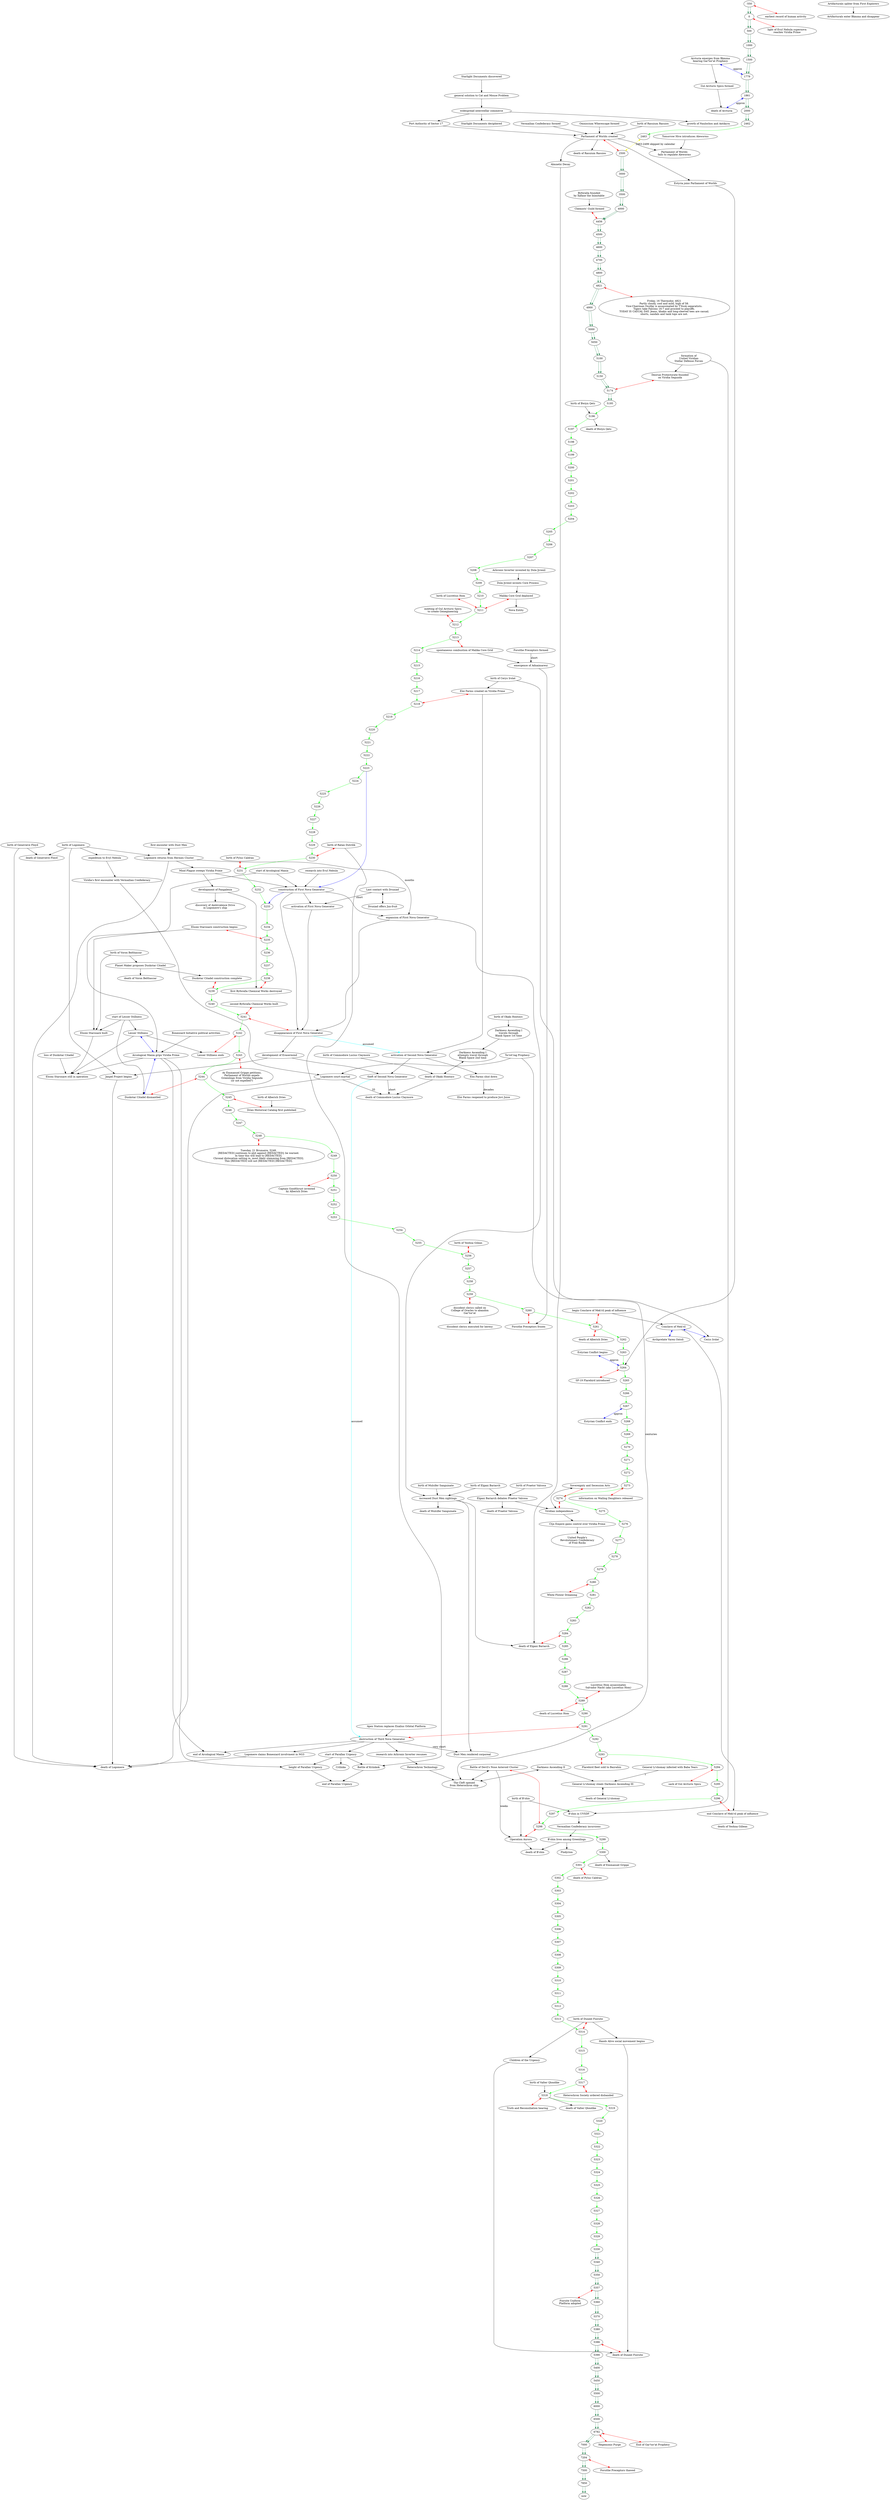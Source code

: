digraph viridia
{
// specific years mentioned, and all years within interesting ranges; use
// "green" for adjacent years and a different shade and a double line when
// we skip years; since we use "red" for specifying exact years, we use
// yellow (green + red) for the year numbers which are the same
-550->0->500->1000->1500->1779->1861->2000->2462 [color="seagreen4"]
-550->0->500->1000->1500->1779->1861->2000->2462 [color="seagreen4"]
2462->2463 [color="green"]
2463->2500 [dir="both" color="yellow" label="2463-2499 skipped by calendar"]
2500->3000->3500->4000->4456 [color="seagreen4"]
2500->3000->3500->4000->4456 [color="seagreen4"]
4456->4500->4600->4700->4800->4821->4900->5000 [color="seagreen4"]
4456->4500->4600->4700->4800->4821->4900->5000 [color="seagreen4"]
5000->5050->5100->5150->5174->5195 [color="seagreen4"]
5000->5050->5100->5150->5174->5195 [color="seagreen4"]
5195->5196->5197->5198->5199->5200 [color="green"]
5200->5201->5202->5203->5204->5205->5206->5207->5208->5209->5210 [color="green"]
5210->5211->5212->5213->5214->5215->5216->5217->5218->5219->5220 [color="green"]
5220->5221->5222->5223->5224->5225->5226->5227->5228->5229->5230 [color="green"]
5230->5231->5232->5233->5234->5235->5236->5237->5238->5239->5240 [color="green"]
5240->5241->5242->5243->5244->5245->5246->5247->5248->5249->5250 [color="green"]
5250->5251->5252->5253->5254->5255->5256->5257->5258->5259->5260 [color="green"]
5260->5261->5262->5263->5264->5265->5266->5267->5268->5269->5270 [color="green"]
5270->5271->5272->5273->5274->5275->5276->5277->5278->5279->5280 [color="green"]
5280->5281->5282->5283->5284->5285->5286->5287->5288->5289->5290 [color="green"]
5290->5291->5292->5293->5294->5295->5296->5297->5298->5299->5300 [color="green"]
5300->5301->5302->5303->5304->5305->5306->5307->5308->5309->5310 [color="green"]
5310->5311->5312->5313->5314->5315->5316->5317->5318->5319->5320 [color="green"]
5320->5321->5322->5323->5324->5325->5326->5327->5328->5329->5330 [color="green"]
5330->5340->5350->5357->5360->5370->5380->5386->5390->5400 [color="seagreen4"]
5330->5340->5350->5357->5360->5370->5380->5386->5390->5400 [color="seagreen4"]
5400->5450->5500->6000->6500->6782->7000 [color="seagreen4"]
5400->5450->5500->6000->6500->6782->7000 [color="seagreen4"]
7000->7204->7500->7850->"now" [color="seagreen4"]
7000->7204->7500->7850->"now" [color="seagreen4"]

"dest NG3" [label="destruction of Third Nova Generator"]

// [[Welcome]]
"dest NG3" -> "start of Parallax Urgency"
//// Now redundant to say "start is before end"
//"start of Parallax Urgency" -> "end of Parallax Urgency"

// [[Achronic Inverter]]
//// We do know that "Achronic Inverter invented by Dula Jyrexil" comes
//// before "dest NG3" from this article, but from [[Core Process]], we
//// know that it also comes before the First Nova Generator.  Since NG1
//// is before NG3, we choose to simplify our graph by removing the line
//// to NG3, as it (now) provides no useful additional information.

//"Achronic Inverter invented by Dula Jyrexil" -> "dest NG3"
"dest NG3" -> "research into Achronic Inverter resumes" -> "Heterochron Technology"

// [[Adnaimareui]]
"Malika Core Grid destroyed" [label="spontaneous combustion of Malika Core Grid"]
// this is now redundant, since we have specific dates for both events
//"Deorsai Protectorate founded" -> "Malika Core Grid destroyed"
"Malika Core Grid destroyed" -> "emergence of Adnaimareui"

// [[Aleworms]]
"Parliament-Aleworms" [label="Parliament of Worlds\nfails to regulate Aleworms"]
"Tomorrow Hive introduces Aleworms" -> "Parliament-Aleworms"
"Parliament of Worlds created" -> "Parliament-Aleworms"

// [[Almnetic Decay]]
//"collapse of Almnetic Empire"
"Almnetic Decay"

// [[Ambivalence Drive]]
"birth of Logomere" -> "Logomere returns from Hermes Cluster" -> "death of Logomere"
"Logomere returns from Hermes Cluster" -> "Mind Plague sweeps Viridia Prime" -> "development of Fangalexia" -> "discovery of Ambivalence Drive\nin Logomere's ship"

// [[Apex Station]]
"Apex Station replaces Exalius Orbital Platform" -> "dest NG3"
// [[Hands Alive]] gives us a date for OA, so this is redundant:
// "dest NG3" -> "Operation Aurora"

// [[Arcological Mania]]
"Arcological Mania" [label="Arcological Mania grips Viridia Prime"]
// REVIEW
"Lesser Stillness" -> "Arcological Mania" [dir="both" color="blue"]
// [[Arcological Mania]] references "loss of Duskstar Citadel", but
// [[Duskstar citadel]] refers to it as "Duskstar Citadel dismantled"
"Arcological Mania" -> "Duskstar Citadel dismantled" [dir="both" color="blue"]
"start of Lesser Stillness" -> "Duskstar Citadel dismantled"

"Lesser Stillness" -> "Elsoni Starsnare still in operation"
"Arcological Mania" -> "Elsoni Starsnare still in operation"
"loss of Duskstar Citadel" -> "Elsoni Starsnare still in operation"

// [[Arcturianism]]
"Arcturia emerges" [label="Arcturia emerges from Bkmma\nbearing Gar'tor'at Prophecy"]
// This line is redundant (due to having approximate years and due to
// having "Gul Arcturis Spicu formed" between them)
//"Arcturia emerges" -> "death of Arcturia"

//// Since we now have approximate years for each of these (exact year for
//// dest NG3), we no long need the lines indicating duration

//"Arcturia emerges" -> "dest NG3" [label="~3500" color="blue"]
//"dest NG3" -> "End of Gar'tor'at Prophecy" [label="~1500" color="blue"]

// [[Artifacturals]]
"Artifacturals spliter from First Explorers" -> "Artifacturals enter Bkmma and disappear"

// [[Ascacian Wastes]]

// [[Astrogation]]
"Starlight Documents discovered" -> "general solution to Cat and Mouse Problem" -> "widespread interstellar commerce" -> "Starlight Documents deciphered"
"widespread interstellar commerce" -> "growth of Naulochos and Antikyra"
"widespread interstellar commerce" -> "Port Authority of Sector 17"

######


// [[B'shin]]
"UVSDF forms" [label="formation of\nUnited Viridian\nStellar Defense Forces"]
"UVSDF forms" -> "B'shin in UVSDF"
"birth of B'shin" -> "B'shin in UVSDF" -> "Vermailian Confederacy incursions" -> "B'shin lives among Greenlings" -> "death of B'shin"
"B'shin lives among Greenlings" -> "Flodyrion"

// [[Baba Tears]]
"General Li'shomay infested with Baba Tears"

// [[Elgani Bariarch]]
"Almnetic Decay" -> "death of Elgani Bariarch"
"birth of Praetor Valcosa" -> "Elgani Bariarch debates Praetor Valcosa" -> "death of Praetor Valcosa"
"birth of Elgani Bariarch" -> "Elgani Bariarch debates Praetor Valcosa"
// We have a date for Bariarch's death, and a date for an event following
// the debates (that of Viridian Independence), making this line
// redundant:
//"Elgani Bariarch debates Praetor Valcosa" -> "death of Elgani Bariarch"
"Elgani Bariarch debates Praetor Valcosa" -> "Viridian independence"

// [[Barometz]]
"greenlings expelled" [label="As Emmanuel Grippe petitions,\nParliament of Worlds expels\nGreenlings from Viridia Segunda\n(or not expelled?)"]
// This line is redundant as we now have exact dates for each of these
// from [[Endotian Calendar]] and [[Emmanuel Grippe]]
//"Parliament of Worlds created" -> "greenlings expelled"

// [[Battle of Kriinkok]]
"start of Parallax Urgency" -> "Battle of Kriinkok" -> "end of Parallax Urgency"

// [[Bazrahin]]

// [[Voron Belthaszar]]
"birth of Voron Belthaszar" -> "Elsoni Starsnare built" -> "Elsoni Starsnare still in operation"
"Arcological Mania" -> "height of Parallax Urgency"
"start of Parallax Urgency" -> "height of Parallax Urgency" -> "end of Parallax Urgency"

// [[Bkmma]]

// [[Blank Space]]
"Cleft opened" [label="The Cleft opened\nfrom Heterochron ship"]
// [[Hands Alive]] gives us the date for OA, and we know BoD'sNAC was only
// weeks earlier
"Battle of Devil's Nose Asteroid Cluster" -> 5298 [dir="both" color="red"]
"Battle of Devil's Nose Asteroid Cluster" -> "Operation Aurora" [label="weeks"]
"Battle of Devil's Nose Asteroid Cluster" -> "Cleft opened" [dir="both"]
"Heterochron Technology" -> "Cleft opened"

// [[Boneozard Initiative]]
"Boneozard Initiative political activities" -> "Arcological Mania"
"start of Arcological Mania" -> "Arcological Mania" -> "end of Arcological Mania"
"start of Arcological Mania" -> "construction of First Nova Generator" -> "disappearance of First Nova Generator"
"dest NG3" -> "end of Arcological Mania"

//// We now have a specific year for "disappearance NG1" and "dest NG3",
//// so we do not need to include the line telling us the time between the
//// two
//"disappearance of First Nova Generator" -> "dest NG3" [label="50"]
"dest NG3" -> "Logomere claims Boneozard involvment in NG3" -> "death of Logomere"

// "theft of NG2" comes from [[Commodore Lucius Claymore]]; we assume that
// First, Second, Third are in order
//// [[Erasermind]] confirms that First NG was before Second NG
//"disappearance of First Nova Generator" -> "theft of Second Nova Generator" [color="cyan" label="assumed"]
"theft of Second Nova Generator" -> "dest NG3" [color="cyan" label="assumed"]

"disappearance of First Nova Generator" -> "activation of Second Nova Generator" [color="cyan" label="assumed"]

// [[Byforalla]]
"Byforalla founded" [label="Byforalla founded\nby Xafane the Inimitable"]
//// "end of Ctjn Empire" turns out to not be a relevent event
//"Byforalla founded by Xafane the Inimitable" -> "end of Ctjn Empire"

######


// [[Pylus Caldran]]
"birth of Pylus Caldran" -> 5231 [dir="both" color="red"]
5301 -> "death of Pylus Caldran" [dir="both" color="red"]
//// reporting Caldran's age is redundant with his birth and death year;
//// simplify graph by not including this line
//"birth of Pylus Caldran" -> "death of Pylus Caldran" [label="70"]
1861 -> "death of Arcturia" [dir="both" label="approx" color="blue"]
//// reporting Caldran's birth occured before dest NG3 is now redundant
//"birth of Pylus Caldran" -> "dest NG3"
//// We have exact dates for these, so reporting 10 years is redundant
//"dest NG3" -> "death of Pylus Caldran" [label="10"]

// as of [[Gul Arcturis Spicu]] we now have an exact year for the sacking
//"sack of Gul Arcturis Spicu" -> "death of Pylus Caldran"

//// via calculating that dest NG3 = "death of Pylus Caldran" - 10 years
5291 -> "dest NG3" [dir="both" color="red"]
// we now have an exact date for this in [[Hegemonic Purge]]
//6784 -> "End of Gar'tor'at Prophecy" [dir="both" label="approx" color="blue"]
"Arcturia emerges" -> 1779 [dir="both" label="approx" color="blue"]
5241 -> "disappearance of First Nova Generator" [dir="both" color="red"]

// [[Cat and Mouse Problem]]

// [[Chemists' Guild]]
"Byforalla founded" -> "Chemists' Guild formed"
"Chemists' Guild formed" -> 4456 [dir="both" color="red"]
5238 -> "first Byforalla Chemical Works destroyed" [dir="both" color="red"]
"development of Fangalexia" -> "first Byforalla Chemical Works destroyed"
//// We have specific years for each of these events, so we don't need
//// these lines
//"first Byforalla Chemical Works destroyed" -> "second Byforalla Chemical Works built" -> "Lesser Stillness ends"
"second Byforalla Chemical Works built" -> 5241 [dir="both" color="red"]
"start of Lesser Stillness" -> "Lesser Stillness" -> "Lesser Stillness ends"
5242 -> "Lesser Stillness ends" [dir="both" color="red"]
//// "end of Ctjn Empire" turns out to not be a relevent event
//"dest NG3" -> "end of Ctjn Empire"

// [[The Cleft]]
"Ta'rot'rag Prophecy" -> "Cleft opened" [label="centuries"]

// [[Commodore Lucius Claymore]]
"birth of Logomere" -> "expedition to Evyl Nebula" -> "Viridia's first encounter with Vermailian Confederacy" -> "Logomere court-martial" -> "death of Logomere"
"Logomere court-martial" -> "death of Commodore Lucius Claymore" [label="35"]
"theft of Second Nova Generator" -> "death of Commodore Lucius Claymore" [label="short"]
"Ta'rot'rag Prophecy"->"Logomere court-martial"

// [[Conclave of Mek'ril]]
// REVIEW
"begin Conclave of Mek'ril peak of influence" -> 5261 [dir="both" color="red"]
5296 -> "end Conclave of Mek'ril peak of influence" [dir="both" color="red"]
"begin Conclave of Mek'ril peak of influence" -> "Conclave of Mek'ril" -> "end Conclave of Mek'ril peak of influence"

//"Conclave of Mek'ril" -> "Ratan Dutrilik" [dir="both" color="blue"]
"Conclave of Mek'ril" -> "Archprelate Varen Ontoli" [dir="both" color="blue"]
"Conclave of Mek'ril" -> "Cerys Irolat" [dir="both" color="blue"]

// [[Core Process]]
"Achronic Inverter invented by Dula Jyrexil" -> "Dula Jyrexil invents Core Process"
// We have a latest date for "invents core process" and a range of
// possible dates for "construction of NG1", so this line is redundant
//"Dula Jyrexil invents Core Process" -> "construction of First Nova Generator"
// This line is redundant because we now have a date for the creation of
// the Farms, and know the invention was before a known date before the
// Farms
//"Dula Jyrexil invents Core Process" -> "Eloi Farms created on Viridia Prime"

// [[Crilinka]]
"start of Parallax Urgency" -> "Crilinka"
// REVIEW: implies that Fangalexia, weather correction, Erasermind and Cat
// and Mouse problem occur in Crilinka, which would be after/during
// Parallax Urgency, but most of these were much earlier

// [[Ctjn Empire]]
"Viridian independence" -> "Ctjn Empire gains control over Viridia Prime" -> "United People's\nRevolutionary Confederacy\nof Free Rocks"

######


// [[Darkness Ascending]]
"DA-I 1st" [label="Darkness Ascending I\ntravels through\nBlank Space 1st time"]
"DA-I 2nd" [label="Darkness Ascending I\nattempts travel through\nBlank Space 2nd time"]
"birth of Okaki Hontoyo" -> "DA-I 1st" -> "DA-I 2nd"
"DA-I 2nd" -> "death of Okaki Hontoyo" [dir="both"]

// [[Okaki Hontoyo]] places DA-I in the lifetime of Claymore, thousands of
// years after we believed based on reading [[Darkness Ascending]]
//"general solution to Cat and Mouse Problem" -> "DA-I 1st" [color="cyan" label="assumed"]
//"DA-I 2nd" -> "widespread interstellar commerce" [color="cyan" label="assumed"]

"Darkness Ascending II" -> "Cleft opened" [dir="both"]
"Darkness Ascending II" -> "General Li'shomay steals Darkness Ascending III"
"General Li'shomay infested with Baba Tears" -> "General Li'shomay steals Darkness Ascending III" [label="?"]
"General Li'shomay steals Darkness Ascending III" -> "death of General Li'shomay" [dir="both"]

// [[Deorsai Protectorate]]
"Deorsai Protectorate founded" [label="Deorsai Protectorate founded\non Viridia Segunda"]
"Deorsai Protectorate founded" -> 5174 [dir="both" color="red"]
//"Deorsai Protectorate founded" -> "Deorsai Protectorate"
"UVSDF forms" -> "Deorsai Protectorate founded"
// This line is now redundant, as [[Greenlings]] gives an exact date for WFD
//"Deorsai Protectorate founded" -> "White Flower Dreaming"
"Dula Jyrexil invents Core Process" -> "Malika Core Grid deployed"
"Malika Core Grid deployed" -> 5211 [dir="both" color="red"]
5213 -> "Malika Core Grid destroyed" [dir="both" color="red"]
//"Malika Core Grid deployed" -> "Malika Core Grid destroyed"
"Malika Core Grid deployed" -> "Nova Entity"
// Text is: "within the next decade" from 5213
5223 -> "construction of First Nova Generator" [color="blue"]
"construction of First Nova Generator" -> 5233 [color="blue"]

// [[Dries Historical Catalog]]
"birth of Alberich Dries" -> "Dries Historical Catalog first published"
5245 -> "Dries Historical Catalog first published" [dir="both" color="red"]
5261 -> "death of Alberich Dries" [dir="both" color="red"]
"birth of B'shin" -> "Operation Aurora" -> "death of B'shin"

// [[Druniad]]
"Last contact with Druniad" -> "Druniad offers Jun-fruit" [dir="both"]
"Last contact with Druniad" -> "activation of First Nova Generator" [label="short"]
"construction of First Nova Generator" -> "activation of First Nova Generator" -> "disappearance of First Nova Generator"
// This line is now redundant as we have exact dates for both of these
// events (although they are only 39 years, NOT greater than 50 years
// apart.
//"disappearance of First Nova Generator" -> "White Flower Dreaming" [label="> 50"]

// [[Duplicity Paradox]]

// [[Duskstar Citadel]]
"birth of Voron Belthaszar" -> "Planet Maker proposes Duskstar Citadel" -> "death of Voron Belthaszar"
"Planet Maker proposes Duskstar Citadel" -> "Duskstar Citadel construction complete"
"Duskstar Citadel construction complete" -> 5239 [dir="both" color="red"]
5244 -> "Duskstar Citadel dismantled" [dir="both" color="red"]
5273 -> "information on Wailing Daughters released" [dir="both" color="red"]

// [[Dust Men]]
"first encouter with Dust Men" -> "Logomere returns from Hermes Cluster" [dir="both"]
"construction of First Nova Generator" -> "expansion of First Nova Generator" -> "disappearance of First Nova Generator"
"Logomere returns from Hermes Cluster" -> "expansion of First Nova Generator" [label="months"]

//// Although Dust Men sightings were blamed on Fangalexia, the blame was
//// unfounded, as the first sightings actually happened before the drug
//// was developed.
// "development of Fangalexia" -> "first encouter with Dust Men" [color="cyan" label="implied"]

"expansion of First Nova Generator" -> "increased Dust Men sightings"
"birth of Mulcifer Sanguinate" -> "increased Dust Men sightings" -> "death of Mulcifer Sanguinate"
"birth of Elgani Bariarch" -> "increased Dust Men sightings" -> "death of Elgani Bariarch"
"dest NG3" -> "Dust Men rendered corporeal" [label="very short"]
"increased Dust Men sightings" -> "Dust Men rendered corporeal"

// [[Ratan Dutrilik]]
"birth of Ratan Dutrilik" -> 5230 [dir="both" color="red"]
"birth of Ratan Dutrilik" -> "Battle of Kriinkok"
//"birth of Ratan Dutrilik" -> "Ratan Dutrilik" -> "death of Ratan Dutrilik"

######


// [[Eloi Farms]]
"Eloi Farms created on Viridia Prime" -> 5218 [dir="both" color="red"]
"birth of Cerys Irolat" -> "Cerys Irolat"
"birth of Cerys Irolat" -> "Eloi Farms created on Viridia Prime"
"activation of Second Nova Generator" -> "theft of Second Nova Generator"
"Eloi Farms created on Viridia Prime" -> "activation of Second Nova Generator" -> "Eloi Farms shut down"
"Eloi Farms shut down" -> "Eloi Farms reopened to produce Juvi Juice" [label="decades"]

// [[Elsoni Starsnare]]
"start of Lesser Stillness" -> "Elsoni Starsnare built"
"birth of Bwiyn Qetz" -> 5196 -> "death of Bwiyn Qetz"
"Elsoni Starsnare construction begins" -> 5235 [dir="both" color="red"]
"Elsoni Starsnare construction begins" -> "Elsoni Starsnare built"

// [[Emancipation Day]]
"Sovereignty and Secession Acts" -> 5274 [dir="both" color="red"]
5284 -> "death of Elgani Bariarch" [dir="both" color="red"]
"Sovereignty and Secession Acts" -> "Viridian independence" [dir="both"]
5274 -> "Viridian independence" [dir="both" color="red"]

// [[Endotian Calendar]]
"Parliament of Worlds created" -> 2500 [dir="both" color="red"]
"Port Authority of Sector 17" -> "Parliament of Worlds created"
"Parliament of Worlds created" -> "Almnetic Decay"
"Vermailian Confederacy formed" -> "Parliament of Worlds created"
"Omniscium Wherescape formed" -> "Parliament of Worlds created"
"birth of Rasuium Rasuios" -> "Parliament of Worlds created" -> "death of Rasuium Rasuios"
// 2463-2499 Years skipped due to switching calendars

// [[Erasermind]]
"disappearance of First Nova Generator" -> "development of Erasermind" -> "theft of Second Nova Generator"
"development of Erasermind" -> "Jaxpel Project begins"
// We know "Jaxpel Project begins" occurs after "development of
// Erasermind", which is after "disappearance of NG1" which is 5241.  We
// know "UVSDF forms" is before "Deorsai Protectorate founded", in 5174.
// Together, this makes the following line redundant:
//"UVSDF forms" -> "Jaxpel Project begins"
// Jaxpel Project appears to be formed during the rise/height of
// Logomere's carer
"birth of Logomere" -> "Jaxpel Project begins" -> "death of Logomere"
"Jaxpel Project begins"

// [[Estyrian Conflict]]
"Parliament of Worlds created" -> "Estyria joins Parliament of Worlds" -> 5264
"Estyrian Conflict begins" -> 5264 [dir="both" label="approx" color="blue"]
5267 -> "Estyrian Conflict ends" [dir="both" label="approx" color="blue"]

// [[Eudaemonism]]

// [[Evyl Nebula]]
0 -> "light of Evyl Nebula supernova\nreaches Viridia Prime" [dir="both" color="red"]
"research into Evyl Nebula" -> "construction of First Nova Generator"

######


// [[Face of Hirith]]

// [[Fangalexia]]
"Mind Plague sweeps Viridia Prime" -> "construction of First Nova Generator"

// [[Duneel Fiorsite]]
"birth of Duneel Fiorsite" -> 5314 [dir="both" color="red"]
5386 -> "death of Duneel Fiorsite" [dir="both" color="red"]
5357 -> "Fiorsite Uniform\nPlatform adopted" [dir="both" color="red"]
"birth of Duneel Fiorsite" -> "Hands Alive social movement begins" -> "death of Duneel Fiorsite"
"birth of Duneel Fiorsite" -> "Children of the Urgency" -> "death of Duneel Fiorsite"

// [[First Explorers]]
-550 -> "earliest record of human activity" [dir="both" color="red"]
5250 -> "Captain Goodthrust invented\nby Alberich Dries" [dir="both" color="red"]

// [[Flarebird]]
5264 -> "SF-19 Flarebird introduced" [dir="both" color="red"]
5293 -> "Flarebird fleet sold to Bazrahin" [dir="both" color="red"]

// [[Flodyrion]]

// [[Genevieve Floyd]]
"birth of Genevieve Floyd" -> "death of Genevieve Floyd"
"birth of Genevieve Floyd" -> "death of Logomere"
"birth of Logomere" -> "death of Genevieve Floyd"

// [[Forsithe Preceptors]]
// text says "after deosai protectorate collapsed", but we know that event
// as "emergence of the Adnaimareui"
"Forsithe Preceptors formed" -> "emergence of Adnaimareui" [label="short"]
"emergence of Adnaimareui" -> "Forsithe Preceptors frozen"
5260 -> "Forsithe Preceptors frozen" [dir="both" color="red"]
7204 -> "Forsithe Preceptors thawed" [dir="both" color="red"]

######


// [[Gar'tor'at Prophecy]]
4821 -> "Friday, 16 Thermidor, 4821\nPartly cloudy, cool and mild, high of 58.\nVice-Chairman Ossifay is assassinated by T'ltssk separatists.\nTigers take Falcons 16-7 and proceed to playoffs.\nTODAY IS CASUAL DAY. Jeans, khakis and long-sleeved tees are casual;\nshorts, sandals and tank tops are not." [dir="both" color="red"]

5248 -> "Tuesday, 21 Brumaire, 5248.\n[REDACTED] continues to plot against [REDACTED]; be warned.\nIn time this will lead to [REDACTED].\nChronal dislocation setting in, most likely stemming from [REDACTED].\nThis [REDACTED] will not [REDACTED] [REDACTED]." [dir="both" color="red"]

"clerics protest" [label="dissident clerics called on\nCollege of Oracles to abandon\nGar'tor'at"]
5259 -> "clerics protest" [dir="both" color="red"]
"clerics protest" -> "dissident clerics executed for heresy"

// [[Garott Ornati]]
6782 -> "Hegemonic Purge" [dir="both" color="red"]

// [[Genegineering]]
"meeting of Gul Arcturis Spicu\nto create Genegineering" -> 5212 [dir="both" color="red"]

// [[Yeohna Gilean]]
"birth of Yeohna Gilean" -> 5256 [dir="both" color="red"]
// [[Hands Alive]] gives us an exact date for OA, so this is redundant:
//"birth of Yeohna Gilean" -> "Operation Aurora"
"end Conclave of Mek'ril peak of influence" -> "death of Yeohna Gillean"

//[[Greenlings]]
5280 -> "White Flower Dreaming" [dir="both" color="red"]

// [[Emmanuel Grippe]]
5243 -> "greenlings expelled" [dir="both" color="red"]
5300 -> "death of Emmanuel Grippe"

// [[Gul Arcturis Spicu]]
5294 -> "sack of Gul Arcturis Spicu" [dir="both" color="red"]
"Arcturia emerges" -> "Gul Arcturis Spicu formed" -> "death of Arcturia"

######

// [[Hands Alive]]
5298 -> "Operation Aurora" [dir="both" color="red"]

// [[Hegemonic Purge]]
6782 -> "End of Gar'tor'at Prophecy" [dir="both" color="red"]

// [[Hermes Cluster]]
// probably not relevent:
// "Heremes Cluster is 100 million light-years[sic] younger than the universe itself"

// [[Heterochron]]
"birth of Valter Qlondike" -> 5318 -> "death of Valter Qlondike"
// T&R hearing may span more than 1 year
5318 -> "Truth and Reconsiliation hearing" [dir="both" color="red"]
5317 -> "Heterochron Society ordered disbanded" [dir="both" color="red"]
// yes this is "OA is before 5317"; I did not forget the dir="both", etc
//"Operation Aurora" -> 5317

// [[Hirith]]

// [[Lucretius Hom]]
"birth of Lucretius Hom" -> 5211 [dir="both" color="red"]
5289 -> "death of Lucretius Hom" [dir="both" color="red"]
"Lucretius Hom assassinates\nSalvador Nacht (aka Lucretius Hom)" -> 5289 [dir="both" color="red"]

// [[Okaki Hontoyo]]
"birth of Commodore Lucius Claymore" -> "death of Okaki Hontoyo" -> "death of Commodore Lucius Claymore"

}
